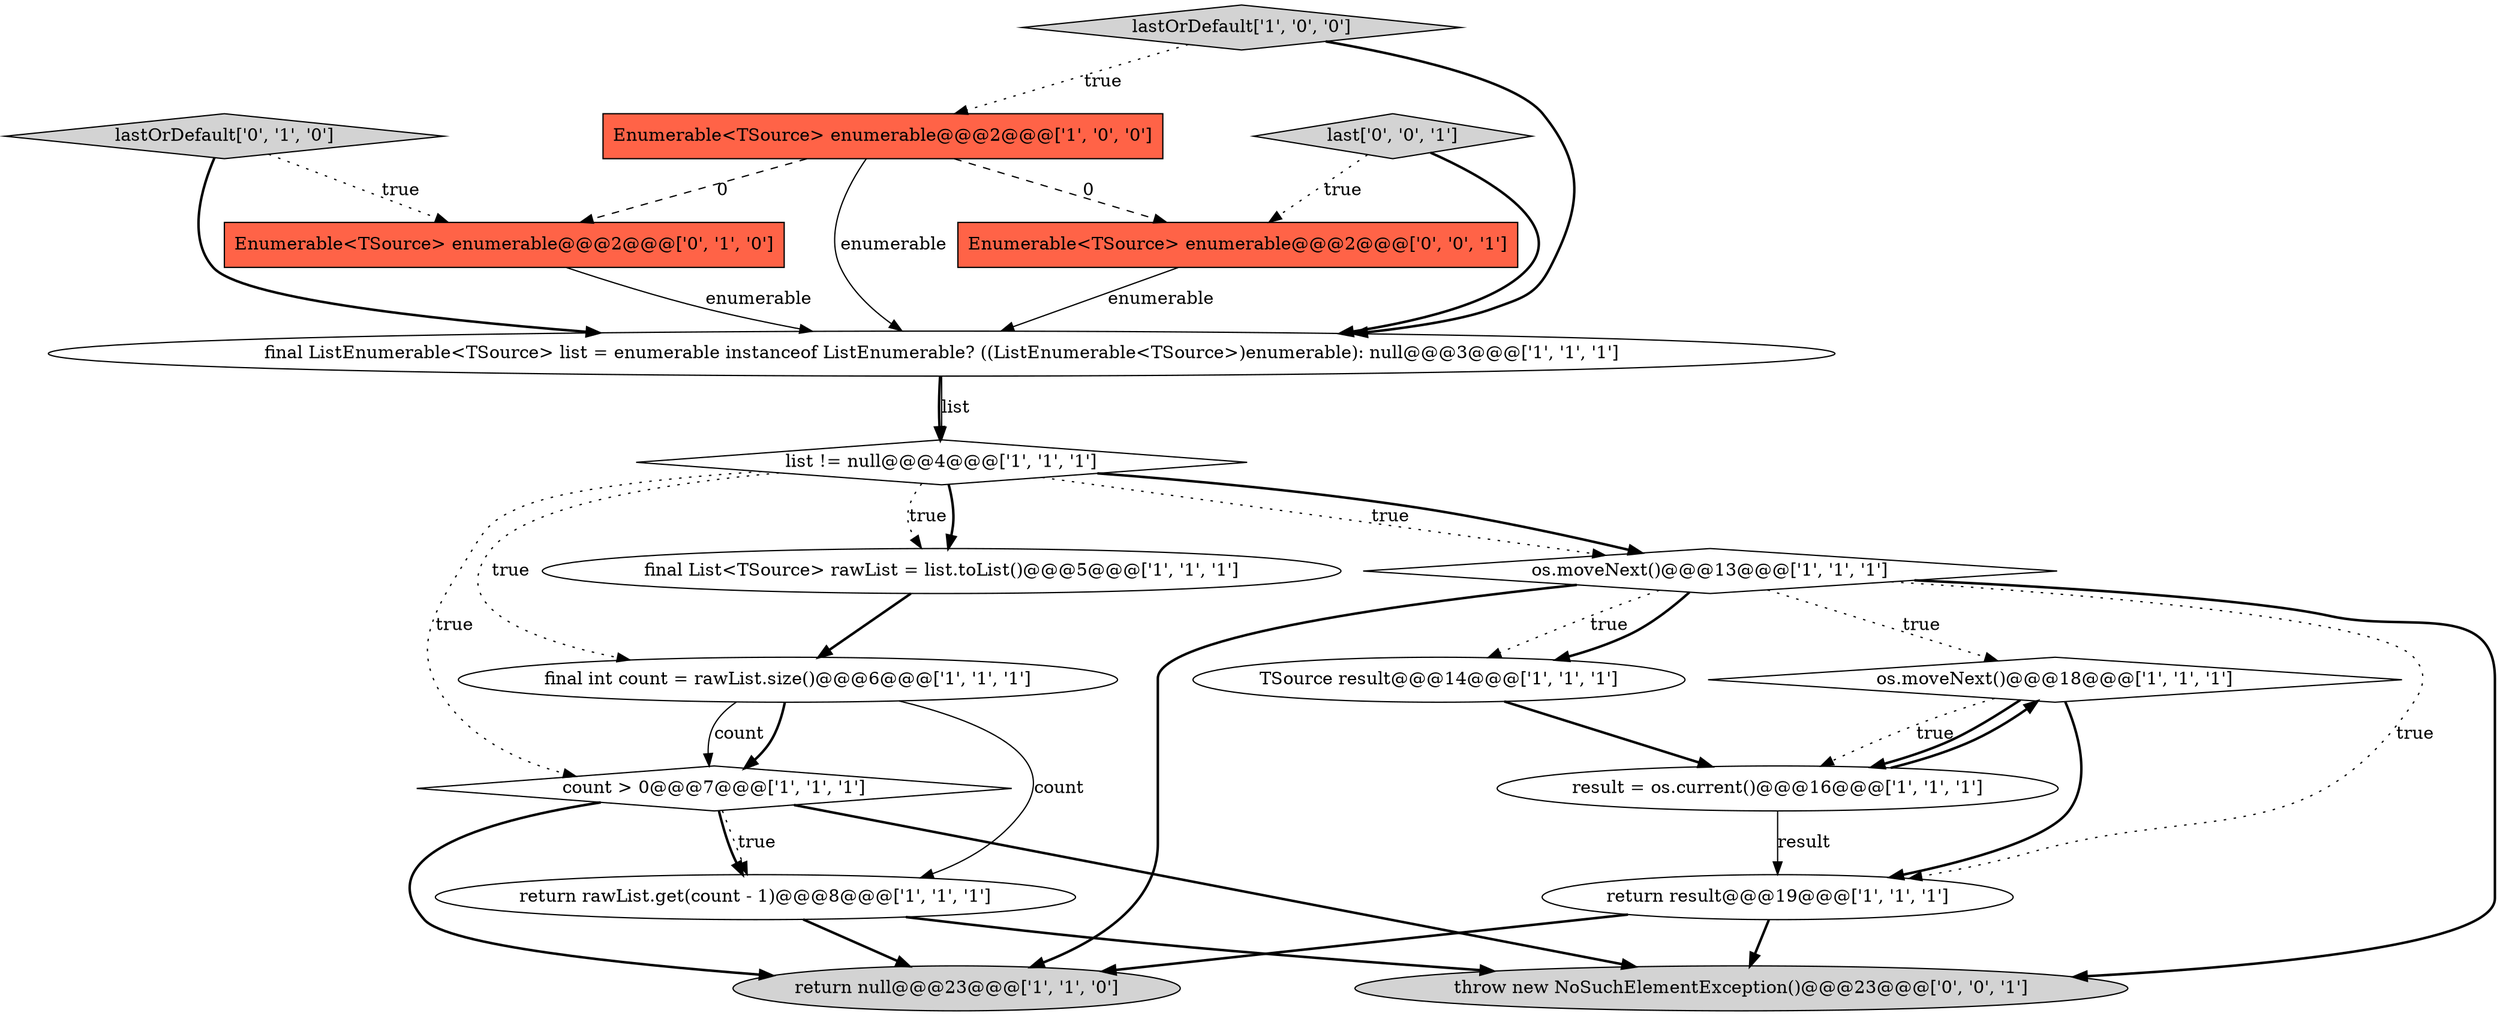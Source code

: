 digraph {
8 [style = filled, label = "return rawList.get(count - 1)@@@8@@@['1', '1', '1']", fillcolor = white, shape = ellipse image = "AAA0AAABBB1BBB"];
1 [style = filled, label = "final ListEnumerable<TSource> list = enumerable instanceof ListEnumerable? ((ListEnumerable<TSource>)enumerable): null@@@3@@@['1', '1', '1']", fillcolor = white, shape = ellipse image = "AAA0AAABBB1BBB"];
5 [style = filled, label = "list != null@@@4@@@['1', '1', '1']", fillcolor = white, shape = diamond image = "AAA0AAABBB1BBB"];
15 [style = filled, label = "Enumerable<TSource> enumerable@@@2@@@['0', '1', '0']", fillcolor = tomato, shape = box image = "AAA1AAABBB2BBB"];
11 [style = filled, label = "lastOrDefault['1', '0', '0']", fillcolor = lightgray, shape = diamond image = "AAA0AAABBB1BBB"];
0 [style = filled, label = "count > 0@@@7@@@['1', '1', '1']", fillcolor = white, shape = diamond image = "AAA0AAABBB1BBB"];
14 [style = filled, label = "lastOrDefault['0', '1', '0']", fillcolor = lightgray, shape = diamond image = "AAA0AAABBB2BBB"];
6 [style = filled, label = "os.moveNext()@@@13@@@['1', '1', '1']", fillcolor = white, shape = diamond image = "AAA0AAABBB1BBB"];
17 [style = filled, label = "Enumerable<TSource> enumerable@@@2@@@['0', '0', '1']", fillcolor = tomato, shape = box image = "AAA0AAABBB3BBB"];
16 [style = filled, label = "last['0', '0', '1']", fillcolor = lightgray, shape = diamond image = "AAA0AAABBB3BBB"];
10 [style = filled, label = "os.moveNext()@@@18@@@['1', '1', '1']", fillcolor = white, shape = diamond image = "AAA0AAABBB1BBB"];
4 [style = filled, label = "return null@@@23@@@['1', '1', '0']", fillcolor = lightgray, shape = ellipse image = "AAA0AAABBB1BBB"];
3 [style = filled, label = "result = os.current()@@@16@@@['1', '1', '1']", fillcolor = white, shape = ellipse image = "AAA0AAABBB1BBB"];
7 [style = filled, label = "TSource result@@@14@@@['1', '1', '1']", fillcolor = white, shape = ellipse image = "AAA0AAABBB1BBB"];
13 [style = filled, label = "return result@@@19@@@['1', '1', '1']", fillcolor = white, shape = ellipse image = "AAA0AAABBB1BBB"];
2 [style = filled, label = "final List<TSource> rawList = list.toList()@@@5@@@['1', '1', '1']", fillcolor = white, shape = ellipse image = "AAA0AAABBB1BBB"];
9 [style = filled, label = "final int count = rawList.size()@@@6@@@['1', '1', '1']", fillcolor = white, shape = ellipse image = "AAA0AAABBB1BBB"];
12 [style = filled, label = "Enumerable<TSource> enumerable@@@2@@@['1', '0', '0']", fillcolor = tomato, shape = box image = "AAA1AAABBB1BBB"];
18 [style = filled, label = "throw new NoSuchElementException()@@@23@@@['0', '0', '1']", fillcolor = lightgray, shape = ellipse image = "AAA0AAABBB3BBB"];
1->5 [style = bold, label=""];
3->13 [style = solid, label="result"];
9->0 [style = bold, label=""];
11->1 [style = bold, label=""];
8->18 [style = bold, label=""];
6->18 [style = bold, label=""];
6->13 [style = dotted, label="true"];
16->17 [style = dotted, label="true"];
11->12 [style = dotted, label="true"];
5->6 [style = dotted, label="true"];
10->3 [style = dotted, label="true"];
12->17 [style = dashed, label="0"];
10->3 [style = bold, label=""];
5->0 [style = dotted, label="true"];
2->9 [style = bold, label=""];
9->8 [style = solid, label="count"];
7->3 [style = bold, label=""];
14->1 [style = bold, label=""];
0->8 [style = dotted, label="true"];
6->10 [style = dotted, label="true"];
3->10 [style = bold, label=""];
6->4 [style = bold, label=""];
14->15 [style = dotted, label="true"];
5->2 [style = bold, label=""];
5->6 [style = bold, label=""];
10->13 [style = bold, label=""];
16->1 [style = bold, label=""];
0->4 [style = bold, label=""];
1->5 [style = solid, label="list"];
9->0 [style = solid, label="count"];
0->8 [style = bold, label=""];
15->1 [style = solid, label="enumerable"];
6->7 [style = dotted, label="true"];
12->15 [style = dashed, label="0"];
5->9 [style = dotted, label="true"];
0->18 [style = bold, label=""];
8->4 [style = bold, label=""];
6->7 [style = bold, label=""];
5->2 [style = dotted, label="true"];
13->18 [style = bold, label=""];
12->1 [style = solid, label="enumerable"];
17->1 [style = solid, label="enumerable"];
13->4 [style = bold, label=""];
}
